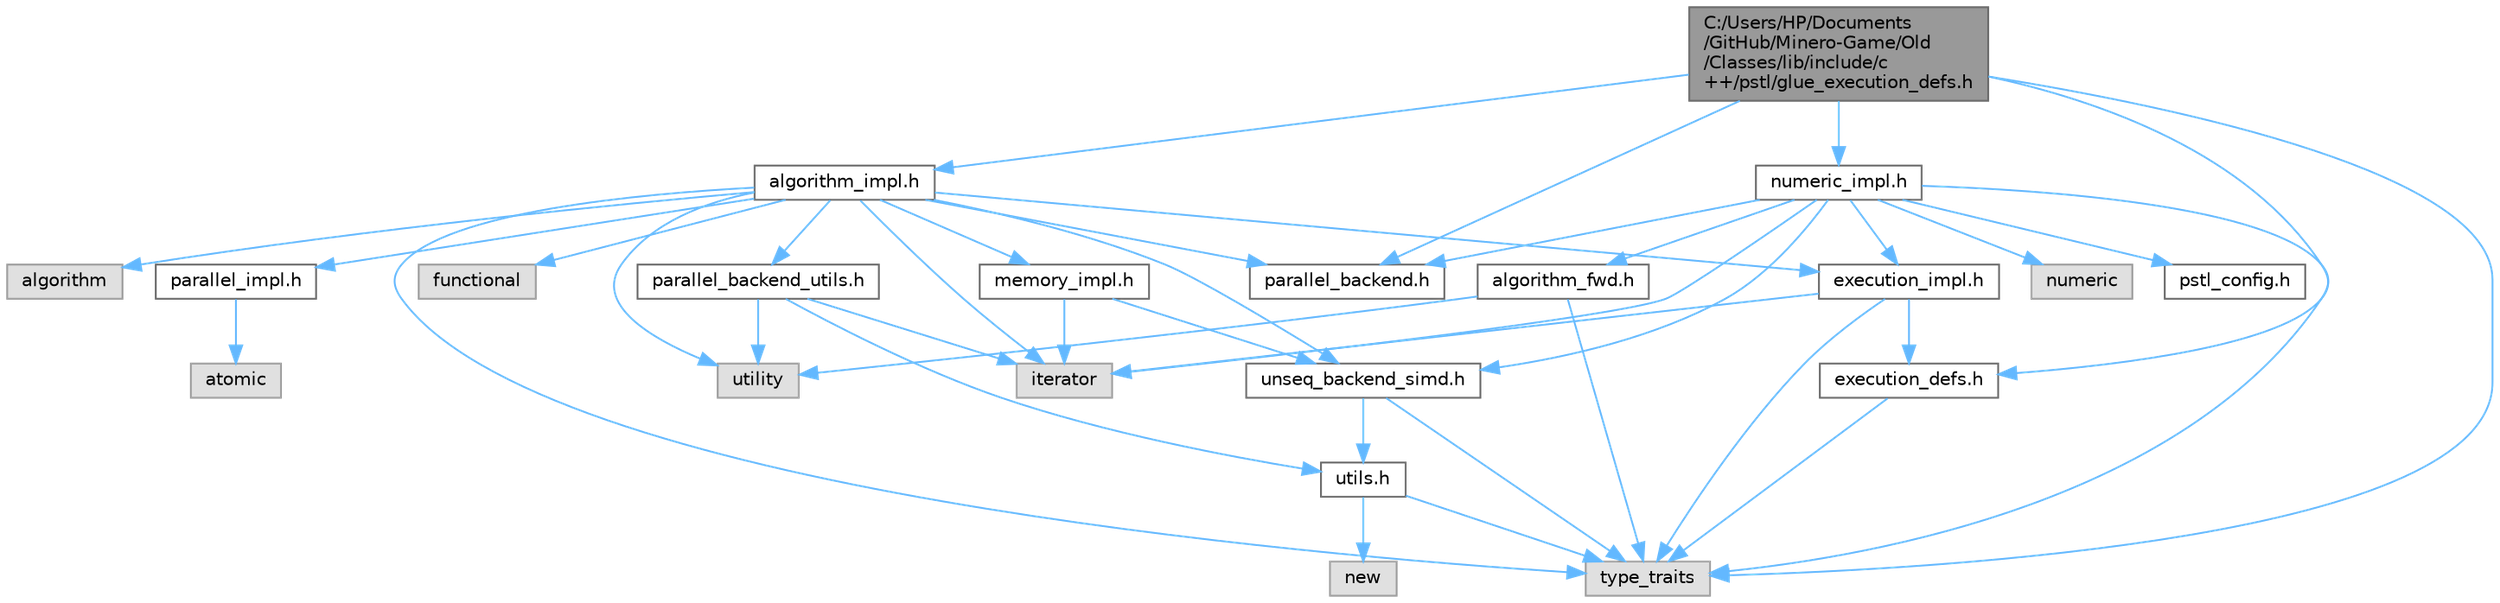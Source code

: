 digraph "C:/Users/HP/Documents/GitHub/Minero-Game/Old/Classes/lib/include/c++/pstl/glue_execution_defs.h"
{
 // LATEX_PDF_SIZE
  bgcolor="transparent";
  edge [fontname=Helvetica,fontsize=10,labelfontname=Helvetica,labelfontsize=10];
  node [fontname=Helvetica,fontsize=10,shape=box,height=0.2,width=0.4];
  Node1 [id="Node000001",label="C:/Users/HP/Documents\l/GitHub/Minero-Game/Old\l/Classes/lib/include/c\l++/pstl/glue_execution_defs.h",height=0.2,width=0.4,color="gray40", fillcolor="grey60", style="filled", fontcolor="black",tooltip=" "];
  Node1 -> Node2 [id="edge81_Node000001_Node000002",color="steelblue1",style="solid",tooltip=" "];
  Node2 [id="Node000002",label="type_traits",height=0.2,width=0.4,color="grey60", fillcolor="#E0E0E0", style="filled",tooltip=" "];
  Node1 -> Node3 [id="edge82_Node000001_Node000003",color="steelblue1",style="solid",tooltip=" "];
  Node3 [id="Node000003",label="execution_defs.h",height=0.2,width=0.4,color="grey40", fillcolor="white", style="filled",URL="$_old_2_classes_2lib_2include_2c_09_09_2pstl_2execution__defs_8h.html",tooltip=" "];
  Node3 -> Node2 [id="edge83_Node000003_Node000002",color="steelblue1",style="solid",tooltip=" "];
  Node1 -> Node4 [id="edge84_Node000001_Node000004",color="steelblue1",style="solid",tooltip=" "];
  Node4 [id="Node000004",label="algorithm_impl.h",height=0.2,width=0.4,color="grey40", fillcolor="white", style="filled",URL="$_old_2_classes_2lib_2include_2c_09_09_2pstl_2algorithm__impl_8h.html",tooltip=" "];
  Node4 -> Node5 [id="edge85_Node000004_Node000005",color="steelblue1",style="solid",tooltip=" "];
  Node5 [id="Node000005",label="iterator",height=0.2,width=0.4,color="grey60", fillcolor="#E0E0E0", style="filled",tooltip=" "];
  Node4 -> Node2 [id="edge86_Node000004_Node000002",color="steelblue1",style="solid",tooltip=" "];
  Node4 -> Node6 [id="edge87_Node000004_Node000006",color="steelblue1",style="solid",tooltip=" "];
  Node6 [id="Node000006",label="utility",height=0.2,width=0.4,color="grey60", fillcolor="#E0E0E0", style="filled",tooltip=" "];
  Node4 -> Node7 [id="edge88_Node000004_Node000007",color="steelblue1",style="solid",tooltip=" "];
  Node7 [id="Node000007",label="functional",height=0.2,width=0.4,color="grey60", fillcolor="#E0E0E0", style="filled",tooltip=" "];
  Node4 -> Node8 [id="edge89_Node000004_Node000008",color="steelblue1",style="solid",tooltip=" "];
  Node8 [id="Node000008",label="algorithm",height=0.2,width=0.4,color="grey60", fillcolor="#E0E0E0", style="filled",tooltip=" "];
  Node4 -> Node9 [id="edge90_Node000004_Node000009",color="steelblue1",style="solid",tooltip=" "];
  Node9 [id="Node000009",label="execution_impl.h",height=0.2,width=0.4,color="grey40", fillcolor="white", style="filled",URL="$_old_2_classes_2lib_2include_2c_09_09_2pstl_2execution__impl_8h.html",tooltip=" "];
  Node9 -> Node5 [id="edge91_Node000009_Node000005",color="steelblue1",style="solid",tooltip=" "];
  Node9 -> Node2 [id="edge92_Node000009_Node000002",color="steelblue1",style="solid",tooltip=" "];
  Node9 -> Node3 [id="edge93_Node000009_Node000003",color="steelblue1",style="solid",tooltip=" "];
  Node4 -> Node10 [id="edge94_Node000004_Node000010",color="steelblue1",style="solid",tooltip=" "];
  Node10 [id="Node000010",label="memory_impl.h",height=0.2,width=0.4,color="grey40", fillcolor="white", style="filled",URL="$_old_2_classes_2lib_2include_2c_09_09_2pstl_2memory__impl_8h.html",tooltip=" "];
  Node10 -> Node5 [id="edge95_Node000010_Node000005",color="steelblue1",style="solid",tooltip=" "];
  Node10 -> Node11 [id="edge96_Node000010_Node000011",color="steelblue1",style="solid",tooltip=" "];
  Node11 [id="Node000011",label="unseq_backend_simd.h",height=0.2,width=0.4,color="grey40", fillcolor="white", style="filled",URL="$_old_2_classes_2lib_2include_2c_09_09_2pstl_2unseq__backend__simd_8h.html",tooltip=" "];
  Node11 -> Node2 [id="edge97_Node000011_Node000002",color="steelblue1",style="solid",tooltip=" "];
  Node11 -> Node12 [id="edge98_Node000011_Node000012",color="steelblue1",style="solid",tooltip=" "];
  Node12 [id="Node000012",label="utils.h",height=0.2,width=0.4,color="grey40", fillcolor="white", style="filled",URL="$_old_2_classes_2lib_2include_2c_09_09_2pstl_2utils_8h.html",tooltip=" "];
  Node12 -> Node13 [id="edge99_Node000012_Node000013",color="steelblue1",style="solid",tooltip=" "];
  Node13 [id="Node000013",label="new",height=0.2,width=0.4,color="grey60", fillcolor="#E0E0E0", style="filled",tooltip=" "];
  Node12 -> Node2 [id="edge100_Node000012_Node000002",color="steelblue1",style="solid",tooltip=" "];
  Node4 -> Node14 [id="edge101_Node000004_Node000014",color="steelblue1",style="solid",tooltip=" "];
  Node14 [id="Node000014",label="parallel_backend_utils.h",height=0.2,width=0.4,color="grey40", fillcolor="white", style="filled",URL="$_old_2_classes_2lib_2include_2c_09_09_2pstl_2parallel__backend__utils_8h.html",tooltip=" "];
  Node14 -> Node5 [id="edge102_Node000014_Node000005",color="steelblue1",style="solid",tooltip=" "];
  Node14 -> Node6 [id="edge103_Node000014_Node000006",color="steelblue1",style="solid",tooltip=" "];
  Node14 -> Node12 [id="edge104_Node000014_Node000012",color="steelblue1",style="solid",tooltip=" "];
  Node4 -> Node15 [id="edge105_Node000004_Node000015",color="steelblue1",style="solid",tooltip=" "];
  Node15 [id="Node000015",label="parallel_backend.h",height=0.2,width=0.4,color="grey40", fillcolor="white", style="filled",URL="$_old_2_classes_2lib_2include_2c_09_09_2pstl_2parallel__backend_8h.html",tooltip=" "];
  Node4 -> Node16 [id="edge106_Node000004_Node000016",color="steelblue1",style="solid",tooltip=" "];
  Node16 [id="Node000016",label="parallel_impl.h",height=0.2,width=0.4,color="grey40", fillcolor="white", style="filled",URL="$_old_2_classes_2lib_2include_2c_09_09_2pstl_2parallel__impl_8h.html",tooltip=" "];
  Node16 -> Node17 [id="edge107_Node000016_Node000017",color="steelblue1",style="solid",tooltip=" "];
  Node17 [id="Node000017",label="atomic",height=0.2,width=0.4,color="grey60", fillcolor="#E0E0E0", style="filled",tooltip=" "];
  Node4 -> Node11 [id="edge108_Node000004_Node000011",color="steelblue1",style="solid",tooltip=" "];
  Node1 -> Node18 [id="edge109_Node000001_Node000018",color="steelblue1",style="solid",tooltip=" "];
  Node18 [id="Node000018",label="numeric_impl.h",height=0.2,width=0.4,color="grey40", fillcolor="white", style="filled",URL="$_old_2_classes_2lib_2include_2c_09_09_2pstl_2numeric__impl_8h.html",tooltip=" "];
  Node18 -> Node5 [id="edge110_Node000018_Node000005",color="steelblue1",style="solid",tooltip=" "];
  Node18 -> Node2 [id="edge111_Node000018_Node000002",color="steelblue1",style="solid",tooltip=" "];
  Node18 -> Node19 [id="edge112_Node000018_Node000019",color="steelblue1",style="solid",tooltip=" "];
  Node19 [id="Node000019",label="numeric",height=0.2,width=0.4,color="grey60", fillcolor="#E0E0E0", style="filled",tooltip=" "];
  Node18 -> Node15 [id="edge113_Node000018_Node000015",color="steelblue1",style="solid",tooltip=" "];
  Node18 -> Node20 [id="edge114_Node000018_Node000020",color="steelblue1",style="solid",tooltip=" "];
  Node20 [id="Node000020",label="pstl_config.h",height=0.2,width=0.4,color="grey40", fillcolor="white", style="filled",URL="$_old_2_classes_2lib_2include_2c_09_09_2pstl_2pstl__config_8h.html",tooltip=" "];
  Node18 -> Node9 [id="edge115_Node000018_Node000009",color="steelblue1",style="solid",tooltip=" "];
  Node18 -> Node11 [id="edge116_Node000018_Node000011",color="steelblue1",style="solid",tooltip=" "];
  Node18 -> Node21 [id="edge117_Node000018_Node000021",color="steelblue1",style="solid",tooltip=" "];
  Node21 [id="Node000021",label="algorithm_fwd.h",height=0.2,width=0.4,color="grey40", fillcolor="white", style="filled",URL="$_old_2_classes_2lib_2include_2c_09_09_2pstl_2algorithm__fwd_8h.html",tooltip=" "];
  Node21 -> Node2 [id="edge118_Node000021_Node000002",color="steelblue1",style="solid",tooltip=" "];
  Node21 -> Node6 [id="edge119_Node000021_Node000006",color="steelblue1",style="solid",tooltip=" "];
  Node1 -> Node15 [id="edge120_Node000001_Node000015",color="steelblue1",style="solid",tooltip=" "];
}
